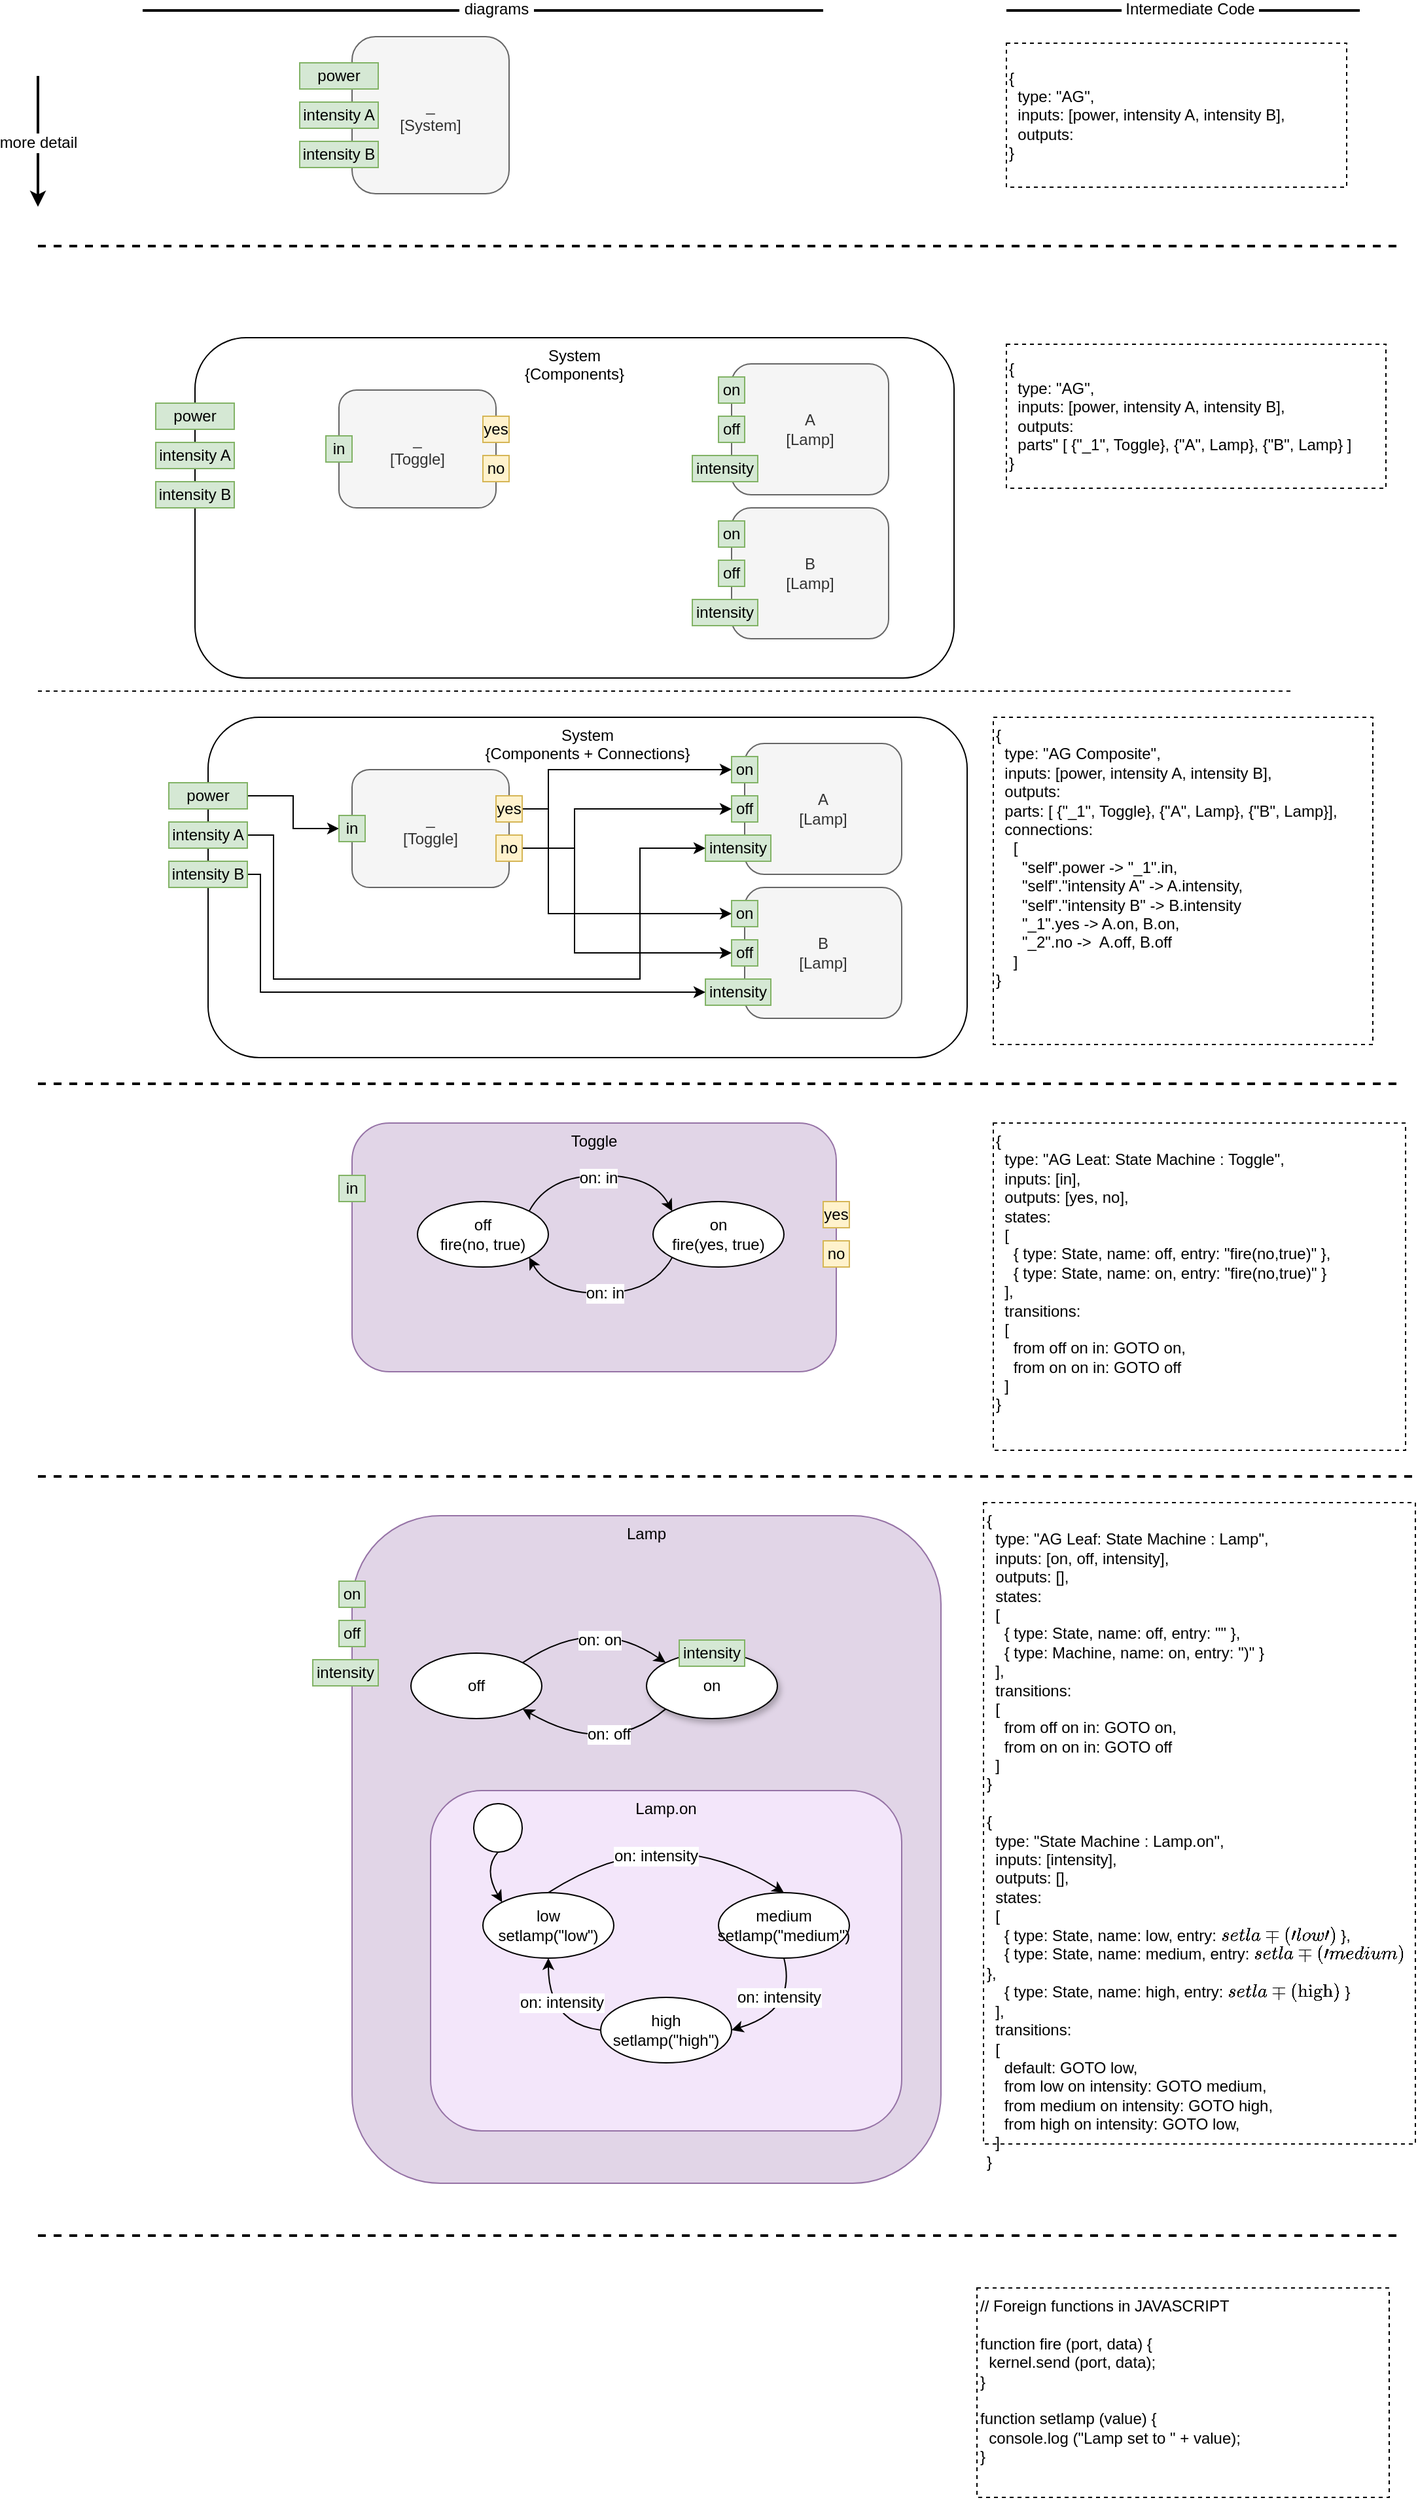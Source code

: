 <mxfile version="12.4.2" type="device" pages="1"><diagram id="zIyXJvN7tSZsKFhDpZj5" name="Overview"><mxGraphModel dx="1106" dy="820" grid="1" gridSize="10" guides="1" tooltips="1" connect="1" arrows="1" fold="1" page="1" pageScale="1" pageWidth="1100" pageHeight="850" math="0" shadow="0"><root><mxCell id="0"/><mxCell id="1" parent="0"/><mxCell id="FCJqgTb-pQG0lWsySGo0-80" value="Lamp" style="rounded=1;whiteSpace=wrap;html=1;fillColor=#e1d5e7;strokeColor=#9673a6;verticalAlign=top;" parent="1" vertex="1"><mxGeometry x="280" y="1170" width="450" height="510" as="geometry"/></mxCell><mxCell id="FCJqgTb-pQG0lWsySGo0-106" value="Lamp.on" style="rounded=1;whiteSpace=wrap;html=1;fillColor=#F3E6FA;strokeColor=#9673a6;verticalAlign=top;" parent="1" vertex="1"><mxGeometry x="340" y="1380" width="360" height="260" as="geometry"/></mxCell><mxCell id="FCJqgTb-pQG0lWsySGo0-22" value="System&lt;br&gt;{Components}" style="rounded=1;whiteSpace=wrap;html=1;verticalAlign=top;" parent="1" vertex="1"><mxGeometry x="160" y="270" width="580" height="260" as="geometry"/></mxCell><mxCell id="FCJqgTb-pQG0lWsySGo0-1" value="_&lt;br&gt;[System]" style="rounded=1;whiteSpace=wrap;html=1;fillColor=#f5f5f5;strokeColor=#666666;fontColor=#333333;" parent="1" vertex="1"><mxGeometry x="280" y="40" width="120" height="120" as="geometry"/></mxCell><mxCell id="FCJqgTb-pQG0lWsySGo0-5" value="power" style="rounded=0;whiteSpace=wrap;html=1;fillColor=#d5e8d4;strokeColor=#82b366;" parent="1" vertex="1"><mxGeometry x="240" y="60" width="60" height="20" as="geometry"/></mxCell><mxCell id="FCJqgTb-pQG0lWsySGo0-6" value="A&lt;br&gt;[Lamp]" style="rounded=1;whiteSpace=wrap;html=1;fillColor=#f5f5f5;strokeColor=#666666;fontColor=#333333;" parent="1" vertex="1"><mxGeometry x="570" y="290" width="120" height="100" as="geometry"/></mxCell><mxCell id="FCJqgTb-pQG0lWsySGo0-7" value="on" style="rounded=0;whiteSpace=wrap;html=1;fillColor=#d5e8d4;strokeColor=#82b366;" parent="1" vertex="1"><mxGeometry x="560" y="300" width="20" height="20" as="geometry"/></mxCell><mxCell id="FCJqgTb-pQG0lWsySGo0-9" value="intensity A" style="rounded=0;whiteSpace=wrap;html=1;fillColor=#d5e8d4;strokeColor=#82b366;" parent="1" vertex="1"><mxGeometry x="240" y="90" width="60" height="20" as="geometry"/></mxCell><mxCell id="FCJqgTb-pQG0lWsySGo0-12" value="intensity" style="rounded=0;whiteSpace=wrap;html=1;fillColor=#d5e8d4;strokeColor=#82b366;" parent="1" vertex="1"><mxGeometry x="540" y="360" width="50" height="20" as="geometry"/></mxCell><mxCell id="FCJqgTb-pQG0lWsySGo0-15" value="off" style="rounded=0;whiteSpace=wrap;html=1;fillColor=#d5e8d4;strokeColor=#82b366;" parent="1" vertex="1"><mxGeometry x="560" y="330" width="20" height="20" as="geometry"/></mxCell><mxCell id="FCJqgTb-pQG0lWsySGo0-16" value="B&lt;br&gt;[Lamp]" style="rounded=1;whiteSpace=wrap;html=1;fillColor=#f5f5f5;strokeColor=#666666;fontColor=#333333;" parent="1" vertex="1"><mxGeometry x="570" y="400" width="120" height="100" as="geometry"/></mxCell><mxCell id="FCJqgTb-pQG0lWsySGo0-17" value="on" style="rounded=0;whiteSpace=wrap;html=1;fillColor=#d5e8d4;strokeColor=#82b366;" parent="1" vertex="1"><mxGeometry x="560" y="410" width="20" height="20" as="geometry"/></mxCell><mxCell id="FCJqgTb-pQG0lWsySGo0-18" value="intensity" style="rounded=0;whiteSpace=wrap;html=1;fillColor=#d5e8d4;strokeColor=#82b366;" parent="1" vertex="1"><mxGeometry x="540" y="470" width="50" height="20" as="geometry"/></mxCell><mxCell id="FCJqgTb-pQG0lWsySGo0-19" value="off" style="rounded=0;whiteSpace=wrap;html=1;fillColor=#d5e8d4;strokeColor=#82b366;" parent="1" vertex="1"><mxGeometry x="560" y="440" width="20" height="20" as="geometry"/></mxCell><mxCell id="FCJqgTb-pQG0lWsySGo0-21" value="intensity B" style="rounded=0;whiteSpace=wrap;html=1;fillColor=#d5e8d4;strokeColor=#82b366;" parent="1" vertex="1"><mxGeometry x="240" y="120" width="60" height="20" as="geometry"/></mxCell><mxCell id="FCJqgTb-pQG0lWsySGo0-23" value="power" style="rounded=0;whiteSpace=wrap;html=1;fillColor=#d5e8d4;strokeColor=#82b366;" parent="1" vertex="1"><mxGeometry x="130" y="320" width="60" height="20" as="geometry"/></mxCell><mxCell id="FCJqgTb-pQG0lWsySGo0-24" value="intensity A" style="rounded=0;whiteSpace=wrap;html=1;fillColor=#d5e8d4;strokeColor=#82b366;" parent="1" vertex="1"><mxGeometry x="130" y="350" width="60" height="20" as="geometry"/></mxCell><mxCell id="FCJqgTb-pQG0lWsySGo0-25" value="intensity B" style="rounded=0;whiteSpace=wrap;html=1;fillColor=#d5e8d4;strokeColor=#82b366;" parent="1" vertex="1"><mxGeometry x="130" y="380" width="60" height="20" as="geometry"/></mxCell><mxCell id="FCJqgTb-pQG0lWsySGo0-27" value="_&lt;br&gt;[Toggle]" style="rounded=1;whiteSpace=wrap;html=1;fillColor=#f5f5f5;strokeColor=#666666;fontColor=#333333;" parent="1" vertex="1"><mxGeometry x="270" y="310" width="120" height="90" as="geometry"/></mxCell><mxCell id="FCJqgTb-pQG0lWsySGo0-28" value="yes" style="rounded=0;whiteSpace=wrap;html=1;fillColor=#fff2cc;strokeColor=#d6b656;" parent="1" vertex="1"><mxGeometry x="380" y="330" width="20" height="20" as="geometry"/></mxCell><mxCell id="FCJqgTb-pQG0lWsySGo0-29" value="no" style="rounded=0;whiteSpace=wrap;html=1;fillColor=#fff2cc;strokeColor=#d6b656;" parent="1" vertex="1"><mxGeometry x="380" y="360" width="20" height="20" as="geometry"/></mxCell><mxCell id="FCJqgTb-pQG0lWsySGo0-30" value="in" style="rounded=0;whiteSpace=wrap;html=1;fillColor=#d5e8d4;strokeColor=#82b366;" parent="1" vertex="1"><mxGeometry x="260" y="345" width="20" height="20" as="geometry"/></mxCell><mxCell id="FCJqgTb-pQG0lWsySGo0-39" value="System&lt;br&gt;{Components + Connections}" style="rounded=1;whiteSpace=wrap;html=1;verticalAlign=top;" parent="1" vertex="1"><mxGeometry x="170" y="560" width="580" height="260" as="geometry"/></mxCell><mxCell id="FCJqgTb-pQG0lWsySGo0-40" value="A&lt;br&gt;[Lamp]" style="rounded=1;whiteSpace=wrap;html=1;fillColor=#f5f5f5;strokeColor=#666666;fontColor=#333333;" parent="1" vertex="1"><mxGeometry x="580" y="580" width="120" height="100" as="geometry"/></mxCell><mxCell id="FCJqgTb-pQG0lWsySGo0-41" value="on" style="rounded=0;whiteSpace=wrap;html=1;fillColor=#d5e8d4;strokeColor=#82b366;" parent="1" vertex="1"><mxGeometry x="570" y="590" width="20" height="20" as="geometry"/></mxCell><mxCell id="FCJqgTb-pQG0lWsySGo0-42" value="intensity" style="rounded=0;whiteSpace=wrap;html=1;fillColor=#d5e8d4;strokeColor=#82b366;" parent="1" vertex="1"><mxGeometry x="550" y="650" width="50" height="20" as="geometry"/></mxCell><mxCell id="FCJqgTb-pQG0lWsySGo0-43" value="off" style="rounded=0;whiteSpace=wrap;html=1;fillColor=#d5e8d4;strokeColor=#82b366;" parent="1" vertex="1"><mxGeometry x="570" y="620" width="20" height="20" as="geometry"/></mxCell><mxCell id="FCJqgTb-pQG0lWsySGo0-44" value="B&lt;br&gt;[Lamp]" style="rounded=1;whiteSpace=wrap;html=1;fillColor=#f5f5f5;strokeColor=#666666;fontColor=#333333;" parent="1" vertex="1"><mxGeometry x="580" y="690" width="120" height="100" as="geometry"/></mxCell><mxCell id="FCJqgTb-pQG0lWsySGo0-45" value="on" style="rounded=0;whiteSpace=wrap;html=1;fillColor=#d5e8d4;strokeColor=#82b366;" parent="1" vertex="1"><mxGeometry x="570" y="700" width="20" height="20" as="geometry"/></mxCell><mxCell id="FCJqgTb-pQG0lWsySGo0-46" value="intensity" style="rounded=0;whiteSpace=wrap;html=1;fillColor=#d5e8d4;strokeColor=#82b366;" parent="1" vertex="1"><mxGeometry x="550" y="760" width="50" height="20" as="geometry"/></mxCell><mxCell id="FCJqgTb-pQG0lWsySGo0-47" value="off" style="rounded=0;whiteSpace=wrap;html=1;fillColor=#d5e8d4;strokeColor=#82b366;" parent="1" vertex="1"><mxGeometry x="570" y="730" width="20" height="20" as="geometry"/></mxCell><mxCell id="FCJqgTb-pQG0lWsySGo0-48" style="edgeStyle=orthogonalEdgeStyle;rounded=0;orthogonalLoop=1;jettySize=auto;html=1;exitX=1;exitY=0.5;exitDx=0;exitDy=0;entryX=0;entryY=0.5;entryDx=0;entryDy=0;" parent="1" source="FCJqgTb-pQG0lWsySGo0-49" target="FCJqgTb-pQG0lWsySGo0-61" edge="1"><mxGeometry relative="1" as="geometry"/></mxCell><mxCell id="FCJqgTb-pQG0lWsySGo0-49" value="power" style="rounded=0;whiteSpace=wrap;html=1;fillColor=#d5e8d4;strokeColor=#82b366;" parent="1" vertex="1"><mxGeometry x="140" y="610" width="60" height="20" as="geometry"/></mxCell><mxCell id="FCJqgTb-pQG0lWsySGo0-50" style="edgeStyle=orthogonalEdgeStyle;rounded=0;orthogonalLoop=1;jettySize=auto;html=1;exitX=1;exitY=0.5;exitDx=0;exitDy=0;entryX=0;entryY=0.5;entryDx=0;entryDy=0;" parent="1" source="FCJqgTb-pQG0lWsySGo0-51" target="FCJqgTb-pQG0lWsySGo0-42" edge="1"><mxGeometry relative="1" as="geometry"><Array as="points"><mxPoint x="220" y="650"/><mxPoint x="220" y="760"/><mxPoint x="500" y="760"/><mxPoint x="500" y="660"/></Array></mxGeometry></mxCell><mxCell id="FCJqgTb-pQG0lWsySGo0-51" value="intensity A" style="rounded=0;whiteSpace=wrap;html=1;fillColor=#d5e8d4;strokeColor=#82b366;" parent="1" vertex="1"><mxGeometry x="140" y="640" width="60" height="20" as="geometry"/></mxCell><mxCell id="FCJqgTb-pQG0lWsySGo0-52" style="edgeStyle=orthogonalEdgeStyle;rounded=0;orthogonalLoop=1;jettySize=auto;html=1;exitX=1;exitY=0.5;exitDx=0;exitDy=0;entryX=0;entryY=0.5;entryDx=0;entryDy=0;" parent="1" source="FCJqgTb-pQG0lWsySGo0-53" target="FCJqgTb-pQG0lWsySGo0-46" edge="1"><mxGeometry relative="1" as="geometry"><Array as="points"><mxPoint x="210" y="680"/><mxPoint x="210" y="770"/></Array></mxGeometry></mxCell><mxCell id="FCJqgTb-pQG0lWsySGo0-53" value="intensity B" style="rounded=0;whiteSpace=wrap;html=1;fillColor=#d5e8d4;strokeColor=#82b366;" parent="1" vertex="1"><mxGeometry x="140" y="670" width="60" height="20" as="geometry"/></mxCell><mxCell id="FCJqgTb-pQG0lWsySGo0-54" value="_&lt;br&gt;[Toggle]" style="rounded=1;whiteSpace=wrap;html=1;fillColor=#f5f5f5;strokeColor=#666666;fontColor=#333333;" parent="1" vertex="1"><mxGeometry x="280" y="600" width="120" height="90" as="geometry"/></mxCell><mxCell id="FCJqgTb-pQG0lWsySGo0-55" style="edgeStyle=orthogonalEdgeStyle;rounded=0;orthogonalLoop=1;jettySize=auto;html=1;exitX=1;exitY=0.5;exitDx=0;exitDy=0;entryX=0;entryY=0.5;entryDx=0;entryDy=0;" parent="1" source="FCJqgTb-pQG0lWsySGo0-57" target="FCJqgTb-pQG0lWsySGo0-41" edge="1"><mxGeometry relative="1" as="geometry"><Array as="points"><mxPoint x="430" y="630"/><mxPoint x="430" y="600"/></Array></mxGeometry></mxCell><mxCell id="FCJqgTb-pQG0lWsySGo0-56" style="edgeStyle=orthogonalEdgeStyle;rounded=0;orthogonalLoop=1;jettySize=auto;html=1;entryX=0;entryY=0.5;entryDx=0;entryDy=0;" parent="1" source="FCJqgTb-pQG0lWsySGo0-57" target="FCJqgTb-pQG0lWsySGo0-45" edge="1"><mxGeometry relative="1" as="geometry"><Array as="points"><mxPoint x="430" y="630"/><mxPoint x="430" y="710"/></Array></mxGeometry></mxCell><mxCell id="FCJqgTb-pQG0lWsySGo0-57" value="yes" style="rounded=0;whiteSpace=wrap;html=1;fillColor=#fff2cc;strokeColor=#d6b656;" parent="1" vertex="1"><mxGeometry x="390" y="620" width="20" height="20" as="geometry"/></mxCell><mxCell id="FCJqgTb-pQG0lWsySGo0-58" style="edgeStyle=orthogonalEdgeStyle;rounded=0;orthogonalLoop=1;jettySize=auto;html=1;entryX=0;entryY=0.5;entryDx=0;entryDy=0;" parent="1" source="FCJqgTb-pQG0lWsySGo0-60" target="FCJqgTb-pQG0lWsySGo0-43" edge="1"><mxGeometry relative="1" as="geometry"><Array as="points"><mxPoint x="450" y="660"/><mxPoint x="450" y="630"/></Array></mxGeometry></mxCell><mxCell id="FCJqgTb-pQG0lWsySGo0-59" style="edgeStyle=orthogonalEdgeStyle;rounded=0;orthogonalLoop=1;jettySize=auto;html=1;entryX=0;entryY=0.5;entryDx=0;entryDy=0;" parent="1" source="FCJqgTb-pQG0lWsySGo0-60" target="FCJqgTb-pQG0lWsySGo0-47" edge="1"><mxGeometry relative="1" as="geometry"><Array as="points"><mxPoint x="450" y="660"/><mxPoint x="450" y="740"/></Array></mxGeometry></mxCell><mxCell id="FCJqgTb-pQG0lWsySGo0-60" value="no" style="rounded=0;whiteSpace=wrap;html=1;fillColor=#fff2cc;strokeColor=#d6b656;" parent="1" vertex="1"><mxGeometry x="390" y="650" width="20" height="20" as="geometry"/></mxCell><mxCell id="FCJqgTb-pQG0lWsySGo0-61" value="in" style="rounded=0;whiteSpace=wrap;html=1;fillColor=#d5e8d4;strokeColor=#82b366;" parent="1" vertex="1"><mxGeometry x="270" y="635" width="20" height="20" as="geometry"/></mxCell><mxCell id="FCJqgTb-pQG0lWsySGo0-64" value="{&lt;br&gt;&amp;nbsp; type: &quot;AG&quot;,&lt;br&gt;&lt;div&gt;&amp;nbsp; inputs: [power, intensity A, intensity B],&lt;/div&gt;&lt;div&gt;&amp;nbsp; outputs:&lt;/div&gt;&lt;div&gt;}&lt;/div&gt;" style="rounded=0;whiteSpace=wrap;html=1;dashed=1;align=left;" parent="1" vertex="1"><mxGeometry x="780" y="45" width="260" height="110" as="geometry"/></mxCell><mxCell id="FCJqgTb-pQG0lWsySGo0-65" value="{&lt;br&gt;&amp;nbsp; type: &quot;AG&quot;,&lt;br&gt;&lt;div&gt;&amp;nbsp; inputs: [power, intensity A, intensity B],&lt;/div&gt;&lt;div&gt;&amp;nbsp; outputs:&lt;/div&gt;&lt;div&gt;&amp;nbsp; parts&quot; [ {&quot;_1&quot;, Toggle}, {&quot;A&quot;, Lamp}, {&quot;B&quot;, Lamp} ]&lt;/div&gt;&lt;div&gt;}&lt;/div&gt;" style="rounded=0;whiteSpace=wrap;html=1;dashed=1;align=left;" parent="1" vertex="1"><mxGeometry x="780" y="275" width="290" height="110" as="geometry"/></mxCell><mxCell id="FCJqgTb-pQG0lWsySGo0-66" value="{&lt;br&gt;&amp;nbsp; type: &quot;AG Composite&quot;,&lt;br&gt;&lt;div&gt;&amp;nbsp; inputs: [power, intensity A, intensity B],&lt;/div&gt;&lt;div&gt;&amp;nbsp; outputs:&lt;/div&gt;&lt;div&gt;&amp;nbsp; parts: [ {&quot;_1&quot;, Toggle}, {&quot;A&quot;, Lamp}, {&quot;B&quot;, Lamp}],&lt;/div&gt;&lt;div&gt;&amp;nbsp; connections:&amp;nbsp;&lt;/div&gt;&lt;div&gt;&amp;nbsp; &amp;nbsp; [&lt;/div&gt;&lt;div&gt;&amp;nbsp; &amp;nbsp; &amp;nbsp; &quot;self&quot;.power -&amp;gt; &quot;_1&quot;.in,&lt;/div&gt;&lt;div&gt;&amp;nbsp; &amp;nbsp; &amp;nbsp; &quot;self&quot;.&quot;intensity A&quot; -&amp;gt; A.intensity,&lt;/div&gt;&lt;div&gt;&amp;nbsp; &amp;nbsp; &amp;nbsp; &quot;self&quot;.&quot;intensity B&quot; -&amp;gt; B.intensity&lt;/div&gt;&lt;div&gt;&amp;nbsp; &amp;nbsp; &amp;nbsp; &quot;_1&quot;.yes -&amp;gt; A.on, B.on,&lt;/div&gt;&lt;div&gt;&amp;nbsp; &amp;nbsp; &amp;nbsp; &quot;_2&quot;.no -&amp;gt;&amp;nbsp; A.off, B.off&lt;/div&gt;&lt;div&gt;&amp;nbsp; &amp;nbsp; ]&lt;/div&gt;&lt;div&gt;}&lt;/div&gt;" style="rounded=0;whiteSpace=wrap;html=1;dashed=1;align=left;horizontal=1;verticalAlign=top;" parent="1" vertex="1"><mxGeometry x="770" y="560" width="290" height="250" as="geometry"/></mxCell><mxCell id="FCJqgTb-pQG0lWsySGo0-68" value="Toggle" style="rounded=1;whiteSpace=wrap;html=1;align=center;verticalAlign=top;fillColor=#e1d5e7;strokeColor=#9673a6;" parent="1" vertex="1"><mxGeometry x="280" y="870" width="370" height="190" as="geometry"/></mxCell><mxCell id="FCJqgTb-pQG0lWsySGo0-69" value="yes" style="rounded=0;whiteSpace=wrap;html=1;fillColor=#fff2cc;strokeColor=#d6b656;" parent="1" vertex="1"><mxGeometry x="640" y="930" width="20" height="20" as="geometry"/></mxCell><mxCell id="FCJqgTb-pQG0lWsySGo0-70" value="no" style="rounded=0;whiteSpace=wrap;html=1;fillColor=#fff2cc;strokeColor=#d6b656;" parent="1" vertex="1"><mxGeometry x="640" y="960" width="20" height="20" as="geometry"/></mxCell><mxCell id="FCJqgTb-pQG0lWsySGo0-71" value="in" style="rounded=0;whiteSpace=wrap;html=1;fillColor=#d5e8d4;strokeColor=#82b366;" parent="1" vertex="1"><mxGeometry x="270" y="910" width="20" height="20" as="geometry"/></mxCell><mxCell id="FCJqgTb-pQG0lWsySGo0-72" value="off&lt;br&gt;fire(no, true)" style="ellipse;whiteSpace=wrap;html=1;" parent="1" vertex="1"><mxGeometry x="330" y="930" width="100" height="50" as="geometry"/></mxCell><mxCell id="FCJqgTb-pQG0lWsySGo0-73" value="on&lt;br&gt;fire(yes, true)" style="ellipse;whiteSpace=wrap;html=1;" parent="1" vertex="1"><mxGeometry x="510" y="930" width="100" height="50" as="geometry"/></mxCell><mxCell id="FCJqgTb-pQG0lWsySGo0-75" value="" style="curved=1;endArrow=classic;html=1;entryX=0;entryY=0;entryDx=0;entryDy=0;exitX=1;exitY=0;exitDx=0;exitDy=0;" parent="1" source="FCJqgTb-pQG0lWsySGo0-72" target="FCJqgTb-pQG0lWsySGo0-73" edge="1"><mxGeometry width="50" height="50" relative="1" as="geometry"><mxPoint x="120" y="1040" as="sourcePoint"/><mxPoint x="170" y="990" as="targetPoint"/><Array as="points"><mxPoint x="430" y="910"/><mxPoint x="510" y="910"/></Array></mxGeometry></mxCell><mxCell id="FCJqgTb-pQG0lWsySGo0-77" value="on: in" style="text;html=1;align=center;verticalAlign=middle;resizable=0;points=[];;labelBackgroundColor=#ffffff;" parent="FCJqgTb-pQG0lWsySGo0-75" vertex="1" connectable="0"><mxGeometry x="-0.026" y="-2" relative="1" as="geometry"><mxPoint as="offset"/></mxGeometry></mxCell><mxCell id="FCJqgTb-pQG0lWsySGo0-76" value="" style="curved=1;endArrow=classic;html=1;entryX=1;entryY=1;entryDx=0;entryDy=0;exitX=0;exitY=1;exitDx=0;exitDy=0;" parent="1" source="FCJqgTb-pQG0lWsySGo0-73" target="FCJqgTb-pQG0lWsySGo0-72" edge="1"><mxGeometry width="50" height="50" relative="1" as="geometry"><mxPoint x="120" y="1040" as="sourcePoint"/><mxPoint x="170" y="990" as="targetPoint"/><Array as="points"><mxPoint x="510" y="1000"/><mxPoint x="430" y="1000"/></Array></mxGeometry></mxCell><mxCell id="FCJqgTb-pQG0lWsySGo0-78" value="on: in" style="text;html=1;align=center;verticalAlign=middle;resizable=0;points=[];;labelBackgroundColor=#ffffff;" parent="FCJqgTb-pQG0lWsySGo0-76" vertex="1" connectable="0"><mxGeometry x="-0.039" relative="1" as="geometry"><mxPoint as="offset"/></mxGeometry></mxCell><mxCell id="FCJqgTb-pQG0lWsySGo0-79" value="{&lt;br&gt;&amp;nbsp; type: &quot;AG Leat: State Machine : Toggle&quot;,&lt;br&gt;&lt;div&gt;&amp;nbsp; inputs: [in],&lt;/div&gt;&lt;div&gt;&amp;nbsp; outputs: [yes, no],&lt;/div&gt;&lt;div&gt;&amp;nbsp; states:&lt;/div&gt;&lt;div&gt;&amp;nbsp; [&lt;/div&gt;&lt;div&gt;&lt;div&gt;&amp;nbsp; &amp;nbsp; { type: State, name: off, entry: &quot;fire(no,true)&quot; },&lt;br&gt;&lt;/div&gt;&lt;/div&gt;&lt;div&gt;&lt;div&gt;&amp;nbsp; &amp;nbsp; { type: State, name: on, entry: &quot;fire(no,true)&quot; }&lt;br&gt;&lt;/div&gt;&lt;/div&gt;&lt;div&gt;&amp;nbsp; ],&lt;/div&gt;&lt;div&gt;&amp;nbsp; transitions:&amp;nbsp;&lt;/div&gt;&lt;div&gt;&amp;nbsp; [&lt;/div&gt;&lt;div&gt;&amp;nbsp; &amp;nbsp; from off on in: GOTO on,&lt;/div&gt;&lt;div&gt;&amp;nbsp; &amp;nbsp; from on on in: GOTO off&lt;/div&gt;&lt;div&gt;&amp;nbsp; ]&lt;/div&gt;&lt;div&gt;&lt;span&gt;}&lt;/span&gt;&lt;br&gt;&lt;/div&gt;" style="rounded=0;whiteSpace=wrap;html=1;dashed=1;align=left;horizontal=1;verticalAlign=top;" parent="1" vertex="1"><mxGeometry x="770" y="870" width="315" height="250" as="geometry"/></mxCell><mxCell id="FCJqgTb-pQG0lWsySGo0-81" value="on" style="rounded=0;whiteSpace=wrap;html=1;fillColor=#d5e8d4;strokeColor=#82b366;" parent="1" vertex="1"><mxGeometry x="270" y="1220" width="20" height="20" as="geometry"/></mxCell><mxCell id="FCJqgTb-pQG0lWsySGo0-82" value="intensity" style="rounded=0;whiteSpace=wrap;html=1;fillColor=#d5e8d4;strokeColor=#82b366;" parent="1" vertex="1"><mxGeometry x="250" y="1280" width="50" height="20" as="geometry"/></mxCell><mxCell id="FCJqgTb-pQG0lWsySGo0-83" value="off" style="rounded=0;whiteSpace=wrap;html=1;fillColor=#d5e8d4;strokeColor=#82b366;" parent="1" vertex="1"><mxGeometry x="270" y="1250" width="20" height="20" as="geometry"/></mxCell><mxCell id="FCJqgTb-pQG0lWsySGo0-84" value="low&lt;br&gt;setlamp(&quot;low&quot;)" style="ellipse;whiteSpace=wrap;html=1;" parent="1" vertex="1"><mxGeometry x="380" y="1457.98" width="100" height="50" as="geometry"/></mxCell><mxCell id="FCJqgTb-pQG0lWsySGo0-85" value="medium&lt;br&gt;setlamp(&quot;medium&quot;)" style="ellipse;whiteSpace=wrap;html=1;" parent="1" vertex="1"><mxGeometry x="560" y="1457.98" width="100" height="50" as="geometry"/></mxCell><mxCell id="FCJqgTb-pQG0lWsySGo0-90" value="high&lt;br&gt;setlamp(&quot;high&quot;)" style="ellipse;whiteSpace=wrap;html=1;" parent="1" vertex="1"><mxGeometry x="470" y="1537.98" width="100" height="50" as="geometry"/></mxCell><mxCell id="FCJqgTb-pQG0lWsySGo0-93" value="" style="curved=1;endArrow=classic;html=1;entryX=0.5;entryY=1;entryDx=0;entryDy=0;exitX=0;exitY=0.5;exitDx=0;exitDy=0;" parent="1" source="FCJqgTb-pQG0lWsySGo0-90" target="FCJqgTb-pQG0lWsySGo0-84" edge="1"><mxGeometry width="50" height="50" relative="1" as="geometry"><mxPoint x="200" y="1657.98" as="sourcePoint"/><mxPoint x="250" y="1607.98" as="targetPoint"/><Array as="points"><mxPoint x="430" y="1557.98"/></Array></mxGeometry></mxCell><mxCell id="FCJqgTb-pQG0lWsySGo0-119" value="on: intensity" style="text;html=1;align=center;verticalAlign=middle;resizable=0;points=[];;labelBackgroundColor=#ffffff;" parent="FCJqgTb-pQG0lWsySGo0-93" vertex="1" connectable="0"><mxGeometry x="0.247" y="-10" relative="1" as="geometry"><mxPoint as="offset"/></mxGeometry></mxCell><mxCell id="FCJqgTb-pQG0lWsySGo0-94" value="" style="curved=1;endArrow=classic;html=1;entryX=1;entryY=0.5;entryDx=0;entryDy=0;exitX=0.5;exitY=1;exitDx=0;exitDy=0;" parent="1" source="FCJqgTb-pQG0lWsySGo0-85" target="FCJqgTb-pQG0lWsySGo0-90" edge="1"><mxGeometry width="50" height="50" relative="1" as="geometry"><mxPoint x="200" y="1657.98" as="sourcePoint"/><mxPoint x="250" y="1607.98" as="targetPoint"/><Array as="points"><mxPoint x="620" y="1547.98"/></Array></mxGeometry></mxCell><mxCell id="FCJqgTb-pQG0lWsySGo0-118" value="on: intensity" style="text;html=1;align=center;verticalAlign=middle;resizable=0;points=[];;labelBackgroundColor=#ffffff;" parent="FCJqgTb-pQG0lWsySGo0-94" vertex="1" connectable="0"><mxGeometry x="0.274" y="-9" relative="1" as="geometry"><mxPoint x="5.56" y="-6.77" as="offset"/></mxGeometry></mxCell><mxCell id="FCJqgTb-pQG0lWsySGo0-95" value="" style="curved=1;endArrow=classic;html=1;entryX=0.5;entryY=0;entryDx=0;entryDy=0;exitX=0.5;exitY=0;exitDx=0;exitDy=0;" parent="1" source="FCJqgTb-pQG0lWsySGo0-84" target="FCJqgTb-pQG0lWsySGo0-85" edge="1"><mxGeometry width="50" height="50" relative="1" as="geometry"><mxPoint x="-220" y="1740" as="sourcePoint"/><mxPoint x="-170" y="1690" as="targetPoint"/><Array as="points"><mxPoint x="520" y="1400"/></Array></mxGeometry></mxCell><mxCell id="FCJqgTb-pQG0lWsySGo0-117" value="on: intensity" style="text;html=1;align=center;verticalAlign=middle;resizable=0;points=[];;labelBackgroundColor=#ffffff;" parent="FCJqgTb-pQG0lWsySGo0-95" vertex="1" connectable="0"><mxGeometry x="-0.216" y="-20" relative="1" as="geometry"><mxPoint as="offset"/></mxGeometry></mxCell><mxCell id="FCJqgTb-pQG0lWsySGo0-96" value="off" style="ellipse;whiteSpace=wrap;html=1;" parent="1" vertex="1"><mxGeometry x="325" y="1275" width="100" height="50" as="geometry"/></mxCell><mxCell id="FCJqgTb-pQG0lWsySGo0-97" value="on" style="ellipse;whiteSpace=wrap;html=1;shadow=1;" parent="1" vertex="1"><mxGeometry x="505" y="1275" width="100" height="50" as="geometry"/></mxCell><mxCell id="FCJqgTb-pQG0lWsySGo0-101" value="" style="curved=1;endArrow=classic;html=1;entryX=0;entryY=0;entryDx=0;entryDy=0;exitX=1;exitY=0;exitDx=0;exitDy=0;" parent="1" source="FCJqgTb-pQG0lWsySGo0-96" target="FCJqgTb-pQG0lWsySGo0-97" edge="1"><mxGeometry width="50" height="50" relative="1" as="geometry"><mxPoint x="-175" y="1475" as="sourcePoint"/><mxPoint x="-125" y="1425" as="targetPoint"/><Array as="points"><mxPoint x="465" y="1245"/></Array></mxGeometry></mxCell><mxCell id="FCJqgTb-pQG0lWsySGo0-103" value="on: on" style="text;html=1;align=center;verticalAlign=middle;resizable=0;points=[];;labelBackgroundColor=#ffffff;" parent="FCJqgTb-pQG0lWsySGo0-101" vertex="1" connectable="0"><mxGeometry x="0.22" y="-14" relative="1" as="geometry"><mxPoint as="offset"/></mxGeometry></mxCell><mxCell id="FCJqgTb-pQG0lWsySGo0-102" value="" style="curved=1;endArrow=classic;html=1;entryX=1;entryY=1;entryDx=0;entryDy=0;exitX=0;exitY=1;exitDx=0;exitDy=0;" parent="1" source="FCJqgTb-pQG0lWsySGo0-97" target="FCJqgTb-pQG0lWsySGo0-96" edge="1"><mxGeometry width="50" height="50" relative="1" as="geometry"><mxPoint x="-175" y="1475" as="sourcePoint"/><mxPoint x="-125" y="1425" as="targetPoint"/><Array as="points"><mxPoint x="475" y="1355"/></Array></mxGeometry></mxCell><mxCell id="FCJqgTb-pQG0lWsySGo0-104" value="on: off" style="text;html=1;align=center;verticalAlign=middle;resizable=0;points=[];;labelBackgroundColor=#ffffff;" parent="FCJqgTb-pQG0lWsySGo0-102" vertex="1" connectable="0"><mxGeometry x="-0.309" y="-13" relative="1" as="geometry"><mxPoint as="offset"/></mxGeometry></mxCell><mxCell id="FCJqgTb-pQG0lWsySGo0-105" value="intensity" style="rounded=0;whiteSpace=wrap;html=1;fillColor=#d5e8d4;strokeColor=#82b366;" parent="1" vertex="1"><mxGeometry x="530" y="1265" width="50" height="20" as="geometry"/></mxCell><mxCell id="FCJqgTb-pQG0lWsySGo0-120" value="" style="ellipse;whiteSpace=wrap;html=1;aspect=fixed;shadow=0;" parent="1" vertex="1"><mxGeometry x="372.98" y="1390" width="37.02" height="37.02" as="geometry"/></mxCell><mxCell id="FCJqgTb-pQG0lWsySGo0-121" value="" style="curved=1;endArrow=classic;html=1;fontColor=#97D077;entryX=0;entryY=0;entryDx=0;entryDy=0;exitX=0.5;exitY=1;exitDx=0;exitDy=0;" parent="1" source="FCJqgTb-pQG0lWsySGo0-120" target="FCJqgTb-pQG0lWsySGo0-84" edge="1"><mxGeometry width="50" height="50" relative="1" as="geometry"><mxPoint x="130" y="1750" as="sourcePoint"/><mxPoint x="180" y="1700" as="targetPoint"/><Array as="points"><mxPoint x="380" y="1440"/></Array></mxGeometry></mxCell><mxCell id="FCJqgTb-pQG0lWsySGo0-122" value="{&lt;br&gt;&amp;nbsp; type: &quot;AG Leaf: State Machine : Lamp&quot;,&lt;br&gt;&lt;div&gt;&amp;nbsp; inputs: [on, off, intensity],&lt;/div&gt;&lt;div&gt;&amp;nbsp; outputs: [],&lt;/div&gt;&lt;div&gt;&amp;nbsp; states:&lt;/div&gt;&lt;div&gt;&amp;nbsp; [&lt;/div&gt;&lt;div&gt;&amp;nbsp; &amp;nbsp; { type: State, name: off, entry: &quot;&quot; },&lt;br&gt;&lt;/div&gt;&lt;div&gt;&amp;nbsp; &amp;nbsp; { type: Machine, name: on, entry: &quot;)&quot; }&lt;br&gt;&lt;/div&gt;&lt;div&gt;&amp;nbsp; ],&lt;/div&gt;&lt;div&gt;&amp;nbsp; transitions:&amp;nbsp;&lt;/div&gt;&lt;div&gt;&amp;nbsp; [&lt;/div&gt;&lt;div&gt;&amp;nbsp; &amp;nbsp; from off on in: GOTO on,&lt;/div&gt;&lt;div&gt;&amp;nbsp; &amp;nbsp; from on on in: GOTO off&lt;/div&gt;&lt;div&gt;&amp;nbsp; ]&lt;/div&gt;&lt;div&gt;}&lt;/div&gt;&lt;div&gt;&lt;br&gt;&lt;/div&gt;{&lt;br&gt;&amp;nbsp; type: &quot;State Machine : Lamp.on&quot;,&lt;br&gt;&lt;div&gt;&amp;nbsp; inputs: [intensity],&lt;/div&gt;&lt;div&gt;&amp;nbsp; outputs: [],&lt;/div&gt;&lt;div&gt;&amp;nbsp; states:&lt;/div&gt;&lt;div&gt;&amp;nbsp; [&lt;/div&gt;&lt;div&gt;&amp;nbsp; &amp;nbsp; { type: State, name: low, entry: `setlamp('low')` },&lt;br&gt;&lt;/div&gt;&lt;div&gt;&amp;nbsp; &amp;nbsp; { type: State, name: medium, entry: `setlamp('medium&quot;)` },&lt;br&gt;&lt;/div&gt;&lt;div&gt;&amp;nbsp; &amp;nbsp; { type: State, name: high, entry: `setlamp(&quot;high&quot;)` }&lt;br&gt;&lt;/div&gt;&lt;div&gt;&lt;span&gt;&amp;nbsp; ],&lt;/span&gt;&lt;br&gt;&lt;/div&gt;&lt;div&gt;&lt;span&gt;&amp;nbsp; transitions:&amp;nbsp;&lt;/span&gt;&lt;br&gt;&lt;/div&gt;&lt;div&gt;&amp;nbsp; [&lt;/div&gt;&lt;div&gt;&amp;nbsp; &amp;nbsp; default: GOTO low,&lt;/div&gt;&lt;div&gt;&amp;nbsp; &amp;nbsp; from low on intensity: GOTO medium,&lt;/div&gt;&lt;div&gt;&amp;nbsp; &amp;nbsp; from medium on intensity: GOTO high,&lt;/div&gt;&lt;div&gt;&amp;nbsp; &amp;nbsp; from high on intensity: GOTO low,&lt;/div&gt;&lt;div&gt;&lt;span&gt;&amp;nbsp; ]&lt;/span&gt;&lt;br&gt;&lt;/div&gt;&lt;div&gt;}&lt;/div&gt;" style="rounded=0;whiteSpace=wrap;html=1;dashed=1;align=left;horizontal=1;verticalAlign=top;" parent="1" vertex="1"><mxGeometry x="762.5" y="1160" width="330" height="490" as="geometry"/></mxCell><mxCell id="FCJqgTb-pQG0lWsySGo0-123" value="" style="endArrow=none;dashed=1;html=1;fontColor=#97D077;strokeWidth=2;" parent="1" edge="1"><mxGeometry width="50" height="50" relative="1" as="geometry"><mxPoint x="40" y="1140" as="sourcePoint"/><mxPoint x="1090" y="1140" as="targetPoint"/></mxGeometry></mxCell><mxCell id="FCJqgTb-pQG0lWsySGo0-124" value="" style="endArrow=none;dashed=1;html=1;fontColor=#97D077;strokeWidth=2;" parent="1" edge="1"><mxGeometry width="50" height="50" relative="1" as="geometry"><mxPoint x="40" y="840" as="sourcePoint"/><mxPoint x="1080" y="840" as="targetPoint"/></mxGeometry></mxCell><mxCell id="FCJqgTb-pQG0lWsySGo0-126" value="// Foreign functions in JAVASCRIPT&lt;br&gt;&lt;br&gt;function fire (port, data) {&lt;br&gt;&amp;nbsp; kernel.send (port, data);&lt;br&gt;}&lt;br&gt;&lt;br&gt;function setlamp (value) {&lt;br&gt;&amp;nbsp; console.log (&quot;Lamp set to &quot; + value);&lt;br&gt;}" style="rounded=0;whiteSpace=wrap;html=1;dashed=1;align=left;horizontal=1;verticalAlign=top;" parent="1" vertex="1"><mxGeometry x="757.5" y="1760" width="315" height="160" as="geometry"/></mxCell><mxCell id="FCJqgTb-pQG0lWsySGo0-127" value="" style="endArrow=none;dashed=1;html=1;fontColor=#97D077;strokeWidth=2;" parent="1" edge="1"><mxGeometry width="50" height="50" relative="1" as="geometry"><mxPoint x="40" y="200" as="sourcePoint"/><mxPoint x="1080" y="200" as="targetPoint"/></mxGeometry></mxCell><mxCell id="FCJqgTb-pQG0lWsySGo0-128" value="" style="endArrow=none;dashed=1;html=1;fontColor=#97D077;" parent="1" edge="1"><mxGeometry width="50" height="50" relative="1" as="geometry"><mxPoint x="40" y="540" as="sourcePoint"/><mxPoint x="1000" y="540" as="targetPoint"/></mxGeometry></mxCell><mxCell id="FCJqgTb-pQG0lWsySGo0-129" value="" style="endArrow=none;dashed=1;html=1;fontColor=#97D077;strokeWidth=2;" parent="1" edge="1"><mxGeometry width="50" height="50" relative="1" as="geometry"><mxPoint x="40" y="1720" as="sourcePoint"/><mxPoint x="1080" y="1720" as="targetPoint"/></mxGeometry></mxCell><mxCell id="FCJqgTb-pQG0lWsySGo0-130" value="" style="endArrow=classic;html=1;strokeWidth=2;fontColor=#97D077;" parent="1" edge="1"><mxGeometry width="50" height="50" relative="1" as="geometry"><mxPoint x="40" y="70" as="sourcePoint"/><mxPoint x="40" y="170" as="targetPoint"/></mxGeometry></mxCell><mxCell id="FCJqgTb-pQG0lWsySGo0-131" value="more detail" style="text;html=1;align=center;verticalAlign=middle;resizable=0;points=[];;labelBackgroundColor=#ffffff;fontColor=#000000;" parent="FCJqgTb-pQG0lWsySGo0-130" vertex="1" connectable="0"><mxGeometry x="0.305" relative="1" as="geometry"><mxPoint y="-14.71" as="offset"/></mxGeometry></mxCell><mxCell id="FCJqgTb-pQG0lWsySGo0-134" value="" style="endArrow=none;html=1;strokeWidth=2;fontColor=#000000;" parent="1" edge="1"><mxGeometry width="50" height="50" relative="1" as="geometry"><mxPoint x="120" y="20" as="sourcePoint"/><mxPoint x="640" y="20" as="targetPoint"/></mxGeometry></mxCell><mxCell id="FCJqgTb-pQG0lWsySGo0-135" value="&amp;nbsp;diagrams&amp;nbsp;" style="text;html=1;align=center;verticalAlign=middle;resizable=0;points=[];;labelBackgroundColor=#ffffff;fontColor=#000000;" parent="FCJqgTb-pQG0lWsySGo0-134" vertex="1" connectable="0"><mxGeometry x="0.037" y="1" relative="1" as="geometry"><mxPoint as="offset"/></mxGeometry></mxCell><mxCell id="FCJqgTb-pQG0lWsySGo0-136" value="In" style="endArrow=none;html=1;strokeWidth=2;fontColor=#000000;" parent="1" edge="1"><mxGeometry width="50" height="50" relative="1" as="geometry"><mxPoint x="780" y="20" as="sourcePoint"/><mxPoint x="1050" y="20" as="targetPoint"/></mxGeometry></mxCell><mxCell id="FCJqgTb-pQG0lWsySGo0-137" value="&amp;nbsp;Intermediate Code&amp;nbsp;" style="text;html=1;align=center;verticalAlign=middle;resizable=0;points=[];;labelBackgroundColor=#ffffff;fontColor=#000000;" parent="FCJqgTb-pQG0lWsySGo0-136" vertex="1" connectable="0"><mxGeometry x="0.037" y="1" relative="1" as="geometry"><mxPoint as="offset"/></mxGeometry></mxCell></root></mxGraphModel></diagram></mxfile>